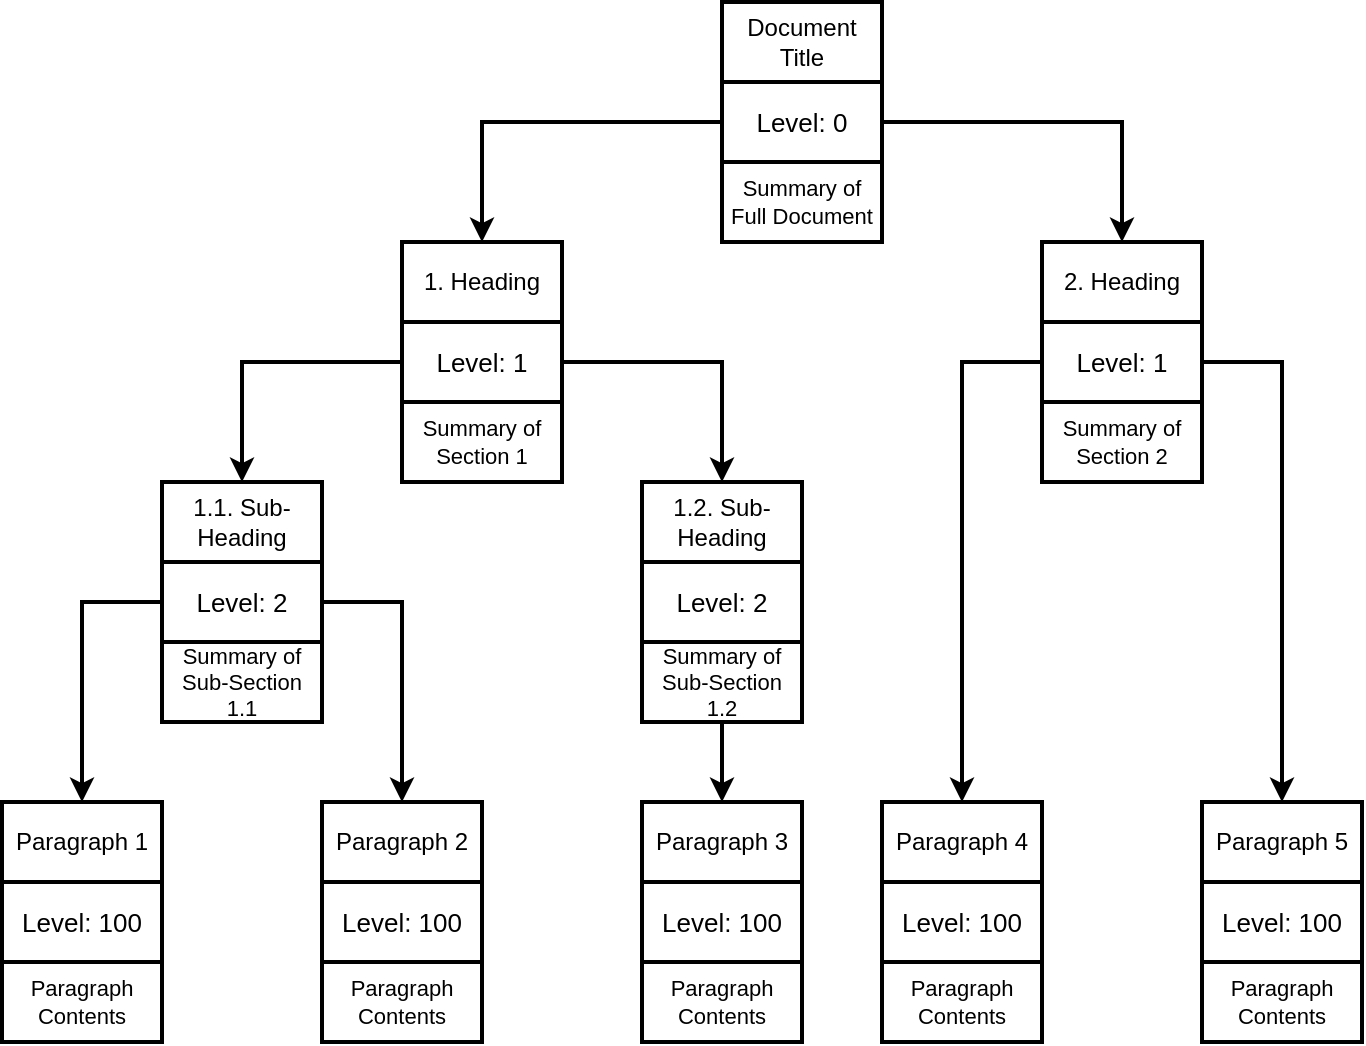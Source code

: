 <mxfile version="24.8.8">
  <diagram name="Seite-1" id="PIdwhDuCiP5LDbIeZKLE">
    <mxGraphModel dx="2937" dy="809" grid="1" gridSize="10" guides="1" tooltips="1" connect="1" arrows="1" fold="1" page="1" pageScale="1" pageWidth="827" pageHeight="1169" math="0" shadow="0">
      <root>
        <mxCell id="0" />
        <mxCell id="1" parent="0" />
        <mxCell id="MklEleXEeYvls_ki88SR-47" value="Document Title" style="rounded=0;whiteSpace=wrap;html=1;strokeWidth=2;" vertex="1" parent="1">
          <mxGeometry x="360" y="320" width="80" height="40" as="geometry" />
        </mxCell>
        <mxCell id="MklEleXEeYvls_ki88SR-48" value="Summary of Full Document" style="rounded=0;whiteSpace=wrap;html=1;fontSize=11;strokeWidth=2;" vertex="1" parent="1">
          <mxGeometry x="360" y="400" width="80" height="40" as="geometry" />
        </mxCell>
        <mxCell id="MklEleXEeYvls_ki88SR-49" value="Level:&amp;nbsp;&lt;span style=&quot;background-color: initial;&quot;&gt;0&lt;/span&gt;" style="rounded=0;whiteSpace=wrap;html=1;fontSize=13;strokeWidth=2;" vertex="1" parent="1">
          <mxGeometry x="360" y="360" width="80" height="40" as="geometry" />
        </mxCell>
        <mxCell id="MklEleXEeYvls_ki88SR-50" value="1. Heading" style="rounded=0;whiteSpace=wrap;html=1;strokeWidth=2;" vertex="1" parent="1">
          <mxGeometry x="200" y="440" width="80" height="40" as="geometry" />
        </mxCell>
        <mxCell id="MklEleXEeYvls_ki88SR-51" value="Summary of Section 1" style="rounded=0;whiteSpace=wrap;html=1;fontSize=11;strokeWidth=2;" vertex="1" parent="1">
          <mxGeometry x="200" y="520" width="80" height="40" as="geometry" />
        </mxCell>
        <mxCell id="MklEleXEeYvls_ki88SR-52" value="Level: 1" style="rounded=0;whiteSpace=wrap;html=1;fontSize=13;strokeWidth=2;" vertex="1" parent="1">
          <mxGeometry x="200" y="480" width="80" height="40" as="geometry" />
        </mxCell>
        <mxCell id="MklEleXEeYvls_ki88SR-53" value="2. Heading" style="rounded=0;whiteSpace=wrap;html=1;strokeWidth=2;" vertex="1" parent="1">
          <mxGeometry x="520" y="440" width="80" height="40" as="geometry" />
        </mxCell>
        <mxCell id="MklEleXEeYvls_ki88SR-54" value="Summary of Section 2" style="rounded=0;whiteSpace=wrap;html=1;fontSize=11;strokeWidth=2;" vertex="1" parent="1">
          <mxGeometry x="520" y="520" width="80" height="40" as="geometry" />
        </mxCell>
        <mxCell id="MklEleXEeYvls_ki88SR-55" value="Level: 1" style="rounded=0;whiteSpace=wrap;html=1;fontSize=13;strokeWidth=2;" vertex="1" parent="1">
          <mxGeometry x="520" y="480" width="80" height="40" as="geometry" />
        </mxCell>
        <mxCell id="MklEleXEeYvls_ki88SR-56" value="1.1. Sub-Heading" style="rounded=0;whiteSpace=wrap;html=1;strokeWidth=2;" vertex="1" parent="1">
          <mxGeometry x="80" y="560" width="80" height="40" as="geometry" />
        </mxCell>
        <mxCell id="MklEleXEeYvls_ki88SR-57" value="Summary of Sub-Section 1.1" style="rounded=0;whiteSpace=wrap;html=1;fontSize=11;strokeWidth=2;" vertex="1" parent="1">
          <mxGeometry x="80" y="640" width="80" height="40" as="geometry" />
        </mxCell>
        <mxCell id="MklEleXEeYvls_ki88SR-58" value="Level: 2" style="rounded=0;whiteSpace=wrap;html=1;fontSize=13;strokeWidth=2;" vertex="1" parent="1">
          <mxGeometry x="80" y="600" width="80" height="40" as="geometry" />
        </mxCell>
        <mxCell id="MklEleXEeYvls_ki88SR-59" value="1.2. Sub-Heading" style="rounded=0;whiteSpace=wrap;html=1;strokeWidth=2;" vertex="1" parent="1">
          <mxGeometry x="320" y="560" width="80" height="40" as="geometry" />
        </mxCell>
        <mxCell id="MklEleXEeYvls_ki88SR-87" value="" style="edgeStyle=orthogonalEdgeStyle;rounded=0;orthogonalLoop=1;jettySize=auto;html=1;entryX=0.5;entryY=0;entryDx=0;entryDy=0;strokeWidth=2;" edge="1" parent="1" source="MklEleXEeYvls_ki88SR-60" target="MklEleXEeYvls_ki88SR-75">
          <mxGeometry relative="1" as="geometry" />
        </mxCell>
        <mxCell id="MklEleXEeYvls_ki88SR-60" value="Summary of Sub-Section 1.2" style="rounded=0;whiteSpace=wrap;html=1;fontSize=11;strokeWidth=2;" vertex="1" parent="1">
          <mxGeometry x="320" y="640" width="80" height="40" as="geometry" />
        </mxCell>
        <mxCell id="MklEleXEeYvls_ki88SR-61" value="Level: 2" style="rounded=0;whiteSpace=wrap;html=1;fontSize=13;strokeWidth=2;" vertex="1" parent="1">
          <mxGeometry x="320" y="600" width="80" height="40" as="geometry" />
        </mxCell>
        <mxCell id="MklEleXEeYvls_ki88SR-62" value="Paragraph 4" style="rounded=0;whiteSpace=wrap;html=1;strokeWidth=2;" vertex="1" parent="1">
          <mxGeometry x="440" y="720" width="80" height="40" as="geometry" />
        </mxCell>
        <mxCell id="MklEleXEeYvls_ki88SR-63" value="Paragraph Contents" style="rounded=0;whiteSpace=wrap;html=1;fontSize=11;strokeWidth=2;" vertex="1" parent="1">
          <mxGeometry x="440" y="800" width="80" height="40" as="geometry" />
        </mxCell>
        <mxCell id="MklEleXEeYvls_ki88SR-66" value="Paragraph 5" style="rounded=0;whiteSpace=wrap;html=1;strokeWidth=2;" vertex="1" parent="1">
          <mxGeometry x="600" y="720" width="80" height="40" as="geometry" />
        </mxCell>
        <mxCell id="MklEleXEeYvls_ki88SR-67" value="Paragraph Contents" style="rounded=0;whiteSpace=wrap;html=1;fontSize=11;strokeWidth=2;" vertex="1" parent="1">
          <mxGeometry x="600" y="800" width="80" height="40" as="geometry" />
        </mxCell>
        <mxCell id="MklEleXEeYvls_ki88SR-69" value="Paragraph 1" style="rounded=0;whiteSpace=wrap;html=1;strokeWidth=2;" vertex="1" parent="1">
          <mxGeometry y="720" width="80" height="40" as="geometry" />
        </mxCell>
        <mxCell id="MklEleXEeYvls_ki88SR-70" value="Paragraph Contents" style="rounded=0;whiteSpace=wrap;html=1;fontSize=11;strokeWidth=2;" vertex="1" parent="1">
          <mxGeometry y="800" width="80" height="40" as="geometry" />
        </mxCell>
        <mxCell id="MklEleXEeYvls_ki88SR-71" value="Level: 100" style="rounded=0;whiteSpace=wrap;html=1;fontSize=13;strokeWidth=2;" vertex="1" parent="1">
          <mxGeometry y="760" width="80" height="40" as="geometry" />
        </mxCell>
        <mxCell id="MklEleXEeYvls_ki88SR-72" value="Paragraph 2" style="rounded=0;whiteSpace=wrap;html=1;strokeWidth=2;" vertex="1" parent="1">
          <mxGeometry x="160" y="720" width="80" height="40" as="geometry" />
        </mxCell>
        <mxCell id="MklEleXEeYvls_ki88SR-73" value="Paragraph Contents" style="rounded=0;whiteSpace=wrap;html=1;fontSize=11;strokeWidth=2;" vertex="1" parent="1">
          <mxGeometry x="160" y="800" width="80" height="40" as="geometry" />
        </mxCell>
        <mxCell id="MklEleXEeYvls_ki88SR-75" value="Paragraph 3" style="rounded=0;whiteSpace=wrap;html=1;strokeWidth=2;" vertex="1" parent="1">
          <mxGeometry x="320" y="720" width="80" height="40" as="geometry" />
        </mxCell>
        <mxCell id="MklEleXEeYvls_ki88SR-76" value="Paragraph Contents" style="rounded=0;whiteSpace=wrap;html=1;fontSize=11;strokeWidth=2;" vertex="1" parent="1">
          <mxGeometry x="320" y="800" width="80" height="40" as="geometry" />
        </mxCell>
        <mxCell id="MklEleXEeYvls_ki88SR-79" value="" style="endArrow=classic;html=1;rounded=0;exitX=0;exitY=0.5;exitDx=0;exitDy=0;entryX=0.5;entryY=0;entryDx=0;entryDy=0;strokeWidth=2;" edge="1" parent="1" source="MklEleXEeYvls_ki88SR-49" target="MklEleXEeYvls_ki88SR-50">
          <mxGeometry width="50" height="50" relative="1" as="geometry">
            <mxPoint x="250" y="330" as="sourcePoint" />
            <mxPoint x="90" y="390" as="targetPoint" />
            <Array as="points">
              <mxPoint x="240" y="380" />
            </Array>
          </mxGeometry>
        </mxCell>
        <mxCell id="MklEleXEeYvls_ki88SR-81" value="" style="endArrow=classic;html=1;rounded=0;exitX=0;exitY=0.5;exitDx=0;exitDy=0;entryX=0.5;entryY=0;entryDx=0;entryDy=0;strokeWidth=2;" edge="1" parent="1" target="MklEleXEeYvls_ki88SR-53">
          <mxGeometry width="50" height="50" relative="1" as="geometry">
            <mxPoint x="440" y="380" as="sourcePoint" />
            <mxPoint x="280" y="440" as="targetPoint" />
            <Array as="points">
              <mxPoint x="560" y="380" />
            </Array>
          </mxGeometry>
        </mxCell>
        <mxCell id="MklEleXEeYvls_ki88SR-82" value="" style="endArrow=classic;html=1;rounded=0;exitX=0;exitY=0.5;exitDx=0;exitDy=0;entryX=0.5;entryY=0;entryDx=0;entryDy=0;strokeWidth=2;" edge="1" parent="1" target="MklEleXEeYvls_ki88SR-56">
          <mxGeometry width="50" height="50" relative="1" as="geometry">
            <mxPoint x="200" y="500" as="sourcePoint" />
            <mxPoint x="40" y="560" as="targetPoint" />
            <Array as="points">
              <mxPoint x="120" y="500" />
            </Array>
          </mxGeometry>
        </mxCell>
        <mxCell id="MklEleXEeYvls_ki88SR-84" value="" style="endArrow=classic;html=1;rounded=0;exitX=0;exitY=0.5;exitDx=0;exitDy=0;entryX=0.5;entryY=0;entryDx=0;entryDy=0;strokeWidth=2;" edge="1" parent="1" target="MklEleXEeYvls_ki88SR-69">
          <mxGeometry width="50" height="50" relative="1" as="geometry">
            <mxPoint x="80" y="620" as="sourcePoint" />
            <mxPoint x="-80" y="680" as="targetPoint" />
            <Array as="points">
              <mxPoint x="40" y="620" />
            </Array>
          </mxGeometry>
        </mxCell>
        <mxCell id="MklEleXEeYvls_ki88SR-85" value="" style="endArrow=classic;html=1;rounded=0;exitX=0;exitY=0.5;exitDx=0;exitDy=0;entryX=0.5;entryY=0;entryDx=0;entryDy=0;strokeWidth=2;" edge="1" parent="1" target="MklEleXEeYvls_ki88SR-72">
          <mxGeometry width="50" height="50" relative="1" as="geometry">
            <mxPoint x="160" y="620" as="sourcePoint" />
            <mxPoint x="320" y="680" as="targetPoint" />
            <Array as="points">
              <mxPoint x="200" y="620" />
            </Array>
          </mxGeometry>
        </mxCell>
        <mxCell id="MklEleXEeYvls_ki88SR-86" value="" style="endArrow=classic;html=1;rounded=0;exitX=1;exitY=0.5;exitDx=0;exitDy=0;entryX=0.5;entryY=0;entryDx=0;entryDy=0;strokeWidth=2;" edge="1" parent="1" source="MklEleXEeYvls_ki88SR-52" target="MklEleXEeYvls_ki88SR-59">
          <mxGeometry width="50" height="50" relative="1" as="geometry">
            <mxPoint x="310" y="500" as="sourcePoint" />
            <mxPoint x="440" y="520" as="targetPoint" />
            <Array as="points">
              <mxPoint x="360" y="500" />
            </Array>
          </mxGeometry>
        </mxCell>
        <mxCell id="MklEleXEeYvls_ki88SR-88" value="" style="endArrow=classic;html=1;rounded=0;exitX=0;exitY=0.5;exitDx=0;exitDy=0;entryX=0.5;entryY=0;entryDx=0;entryDy=0;fontSize=11;strokeWidth=2;" edge="1" parent="1" target="MklEleXEeYvls_ki88SR-66">
          <mxGeometry width="50" height="50" relative="1" as="geometry">
            <mxPoint x="600" y="500" as="sourcePoint" />
            <mxPoint x="640" y="600" as="targetPoint" />
            <Array as="points">
              <mxPoint x="640" y="500" />
            </Array>
          </mxGeometry>
        </mxCell>
        <mxCell id="MklEleXEeYvls_ki88SR-89" value="" style="endArrow=classic;html=1;rounded=0;exitX=0;exitY=0.5;exitDx=0;exitDy=0;strokeWidth=2;" edge="1" parent="1" target="MklEleXEeYvls_ki88SR-62">
          <mxGeometry width="50" height="50" relative="1" as="geometry">
            <mxPoint x="520" y="500" as="sourcePoint" />
            <mxPoint x="480" y="600" as="targetPoint" />
            <Array as="points">
              <mxPoint x="480" y="500" />
            </Array>
          </mxGeometry>
        </mxCell>
        <mxCell id="MklEleXEeYvls_ki88SR-90" value="Level: 100" style="rounded=0;whiteSpace=wrap;html=1;fontSize=13;strokeWidth=2;" vertex="1" parent="1">
          <mxGeometry x="160" y="760" width="80" height="40" as="geometry" />
        </mxCell>
        <mxCell id="MklEleXEeYvls_ki88SR-91" value="Level: 100" style="rounded=0;whiteSpace=wrap;html=1;fontSize=13;strokeWidth=2;" vertex="1" parent="1">
          <mxGeometry x="320" y="760" width="80" height="40" as="geometry" />
        </mxCell>
        <mxCell id="MklEleXEeYvls_ki88SR-92" value="Level: 100" style="rounded=0;whiteSpace=wrap;html=1;fontSize=13;strokeWidth=2;" vertex="1" parent="1">
          <mxGeometry x="440" y="760" width="80" height="40" as="geometry" />
        </mxCell>
        <mxCell id="MklEleXEeYvls_ki88SR-93" value="Level: 100" style="rounded=0;whiteSpace=wrap;html=1;fontSize=13;strokeWidth=2;" vertex="1" parent="1">
          <mxGeometry x="600" y="760" width="80" height="40" as="geometry" />
        </mxCell>
      </root>
    </mxGraphModel>
  </diagram>
</mxfile>

